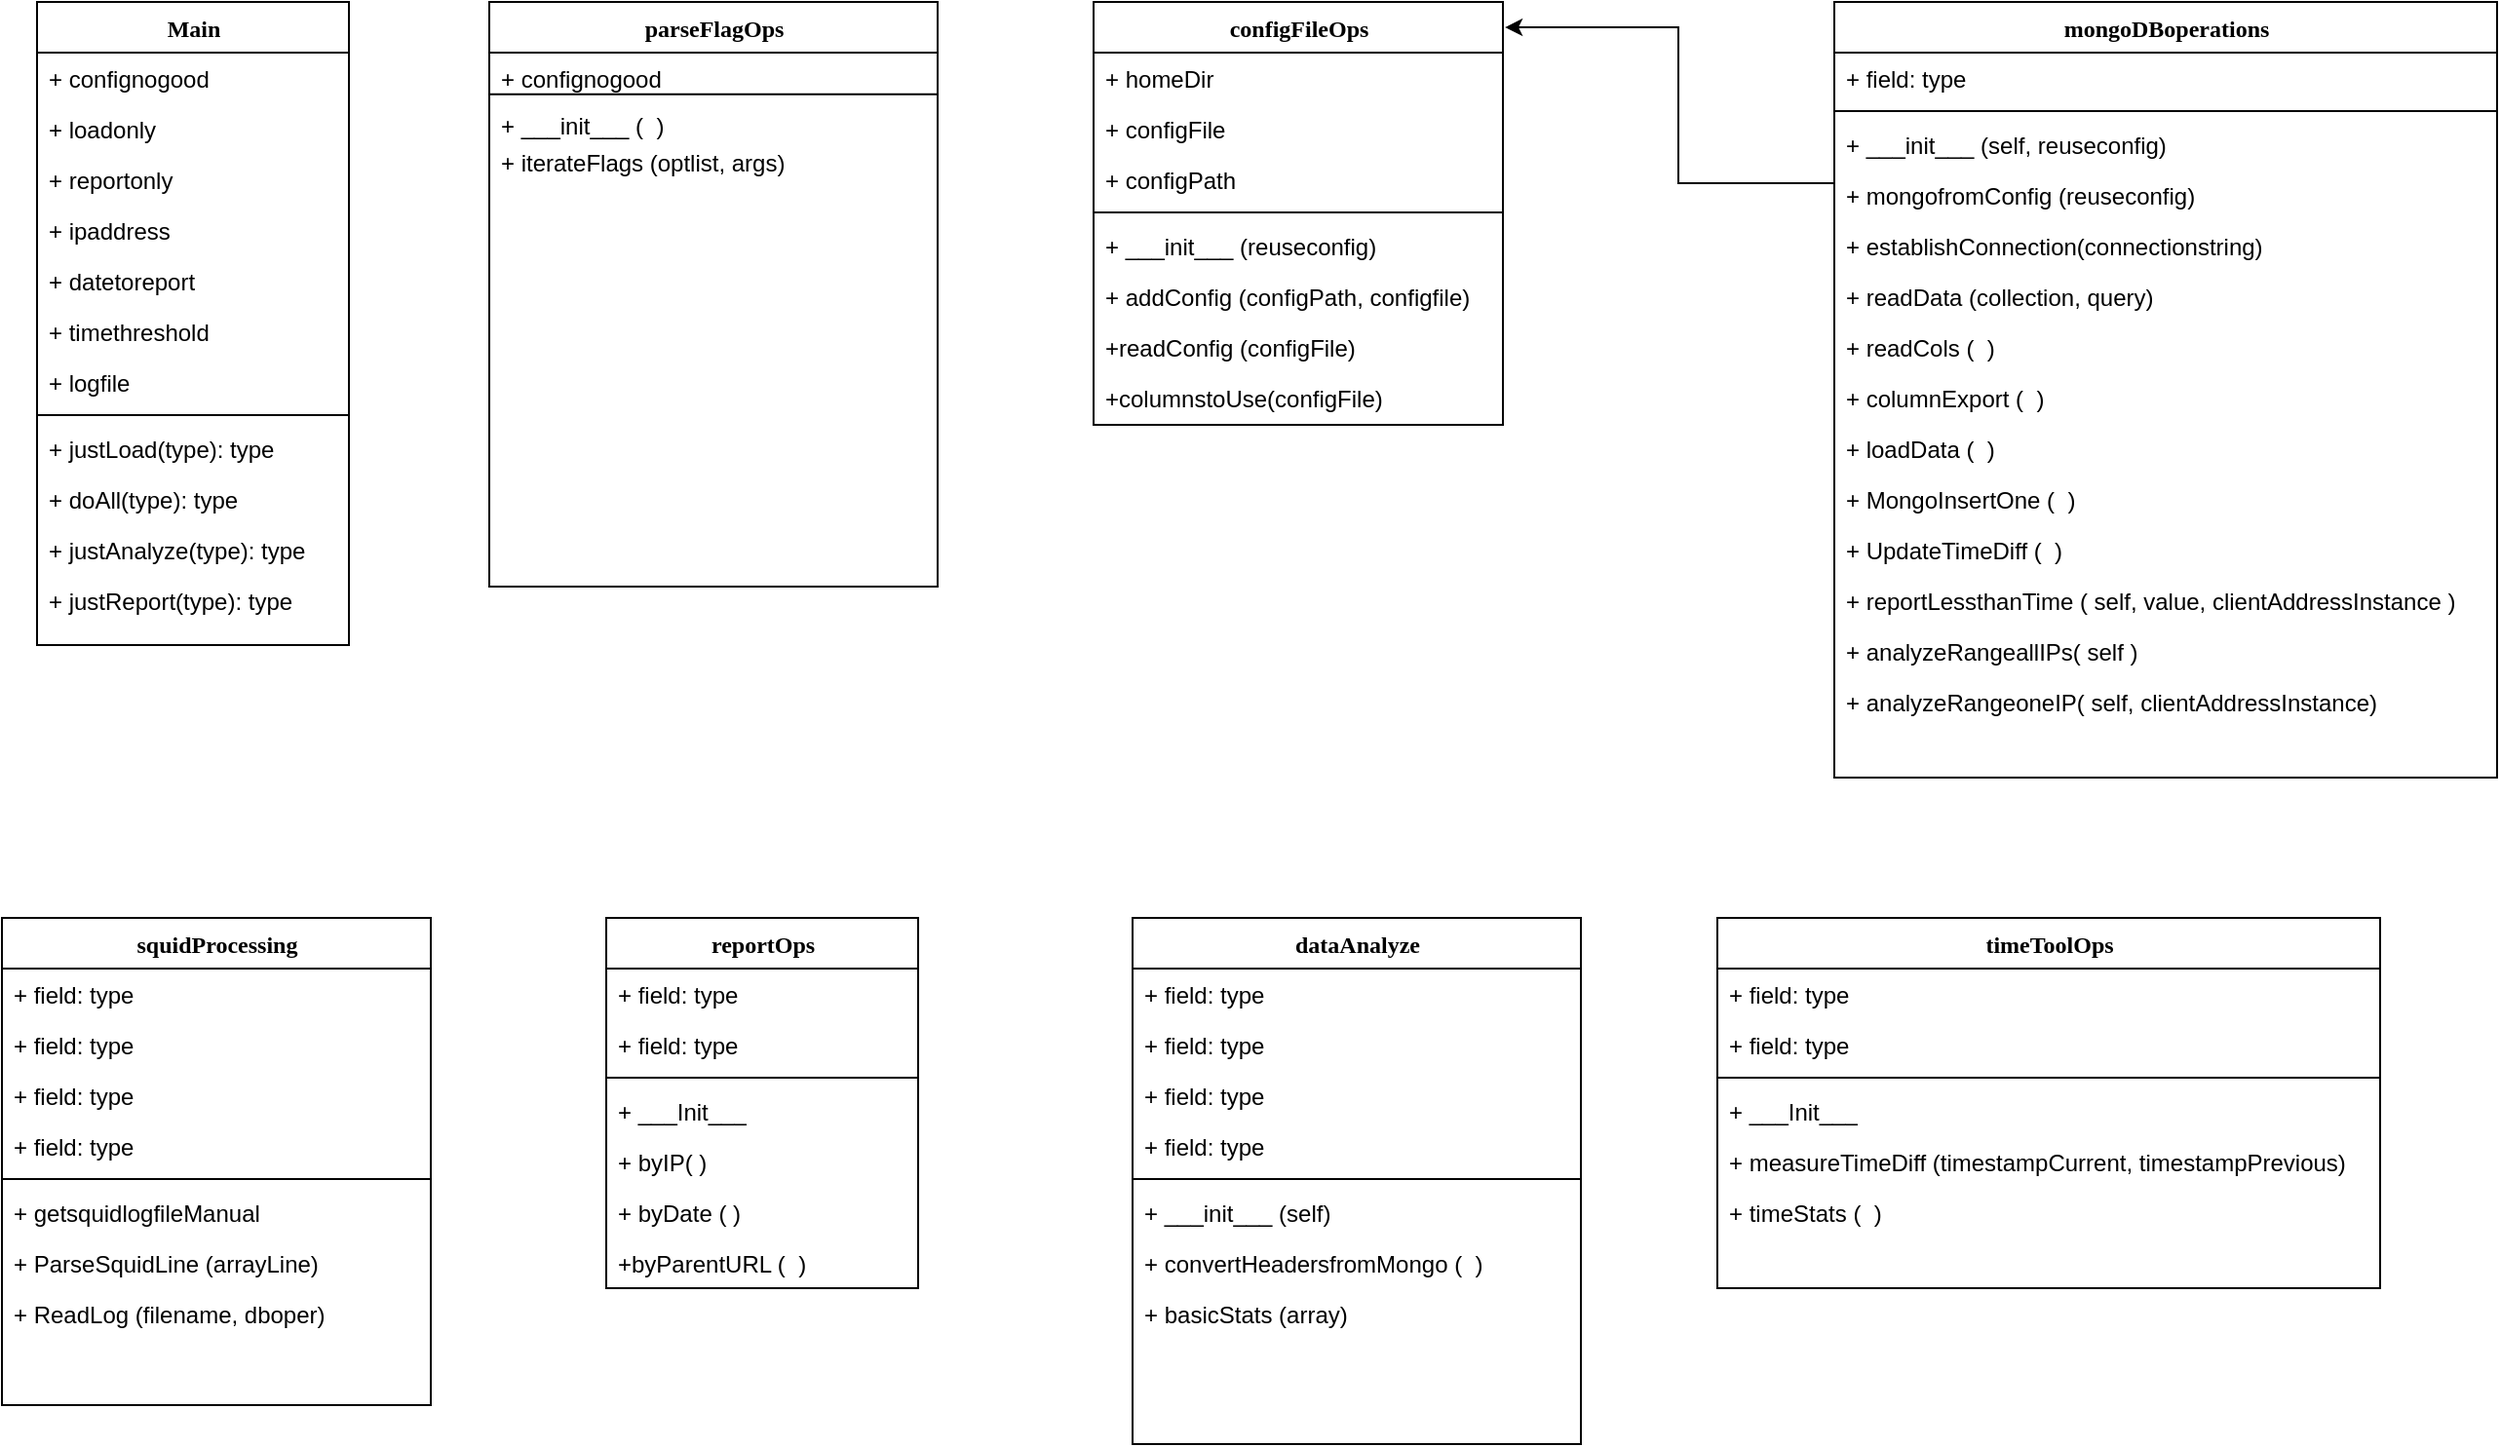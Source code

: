 <mxfile version="13.4.5" type="device" pages="2"><diagram name="Class mapping" id="9f46799a-70d6-7492-0946-bef42562c5a5"><mxGraphModel dx="1326" dy="806" grid="1" gridSize="10" guides="1" tooltips="1" connect="1" arrows="1" fold="1" page="1" pageScale="1" pageWidth="1700" pageHeight="1100" background="#ffffff" math="0" shadow="0"><root><mxCell id="0"/><mxCell id="1" parent="0"/><mxCell id="78961159f06e98e8-17" value="Main" style="swimlane;html=1;fontStyle=1;align=center;verticalAlign=top;childLayout=stackLayout;horizontal=1;startSize=26;horizontalStack=0;resizeParent=1;resizeLast=0;collapsible=1;marginBottom=0;swimlaneFillColor=#ffffff;rounded=0;shadow=0;comic=0;labelBackgroundColor=none;strokeWidth=1;fillColor=none;fontFamily=Verdana;fontSize=12" parent="1" vertex="1"><mxGeometry x="78" y="40" width="160" height="330" as="geometry"/></mxCell><mxCell id="78961159f06e98e8-21" value="+ confignogood" style="text;html=1;strokeColor=none;fillColor=none;align=left;verticalAlign=top;spacingLeft=4;spacingRight=4;whiteSpace=wrap;overflow=hidden;rotatable=0;points=[[0,0.5],[1,0.5]];portConstraint=eastwest;" parent="78961159f06e98e8-17" vertex="1"><mxGeometry y="26" width="160" height="26" as="geometry"/></mxCell><mxCell id="78961159f06e98e8-23" value="+ loadonly" style="text;html=1;strokeColor=none;fillColor=none;align=left;verticalAlign=top;spacingLeft=4;spacingRight=4;whiteSpace=wrap;overflow=hidden;rotatable=0;points=[[0,0.5],[1,0.5]];portConstraint=eastwest;" parent="78961159f06e98e8-17" vertex="1"><mxGeometry y="52" width="160" height="26" as="geometry"/></mxCell><mxCell id="78961159f06e98e8-25" value="+ reportonly" style="text;html=1;strokeColor=none;fillColor=none;align=left;verticalAlign=top;spacingLeft=4;spacingRight=4;whiteSpace=wrap;overflow=hidden;rotatable=0;points=[[0,0.5],[1,0.5]];portConstraint=eastwest;" parent="78961159f06e98e8-17" vertex="1"><mxGeometry y="78" width="160" height="26" as="geometry"/></mxCell><mxCell id="78961159f06e98e8-26" value="+ ipaddress" style="text;html=1;strokeColor=none;fillColor=none;align=left;verticalAlign=top;spacingLeft=4;spacingRight=4;whiteSpace=wrap;overflow=hidden;rotatable=0;points=[[0,0.5],[1,0.5]];portConstraint=eastwest;" parent="78961159f06e98e8-17" vertex="1"><mxGeometry y="104" width="160" height="26" as="geometry"/></mxCell><mxCell id="78961159f06e98e8-24" value="+ datetoreport" style="text;html=1;strokeColor=none;fillColor=none;align=left;verticalAlign=top;spacingLeft=4;spacingRight=4;whiteSpace=wrap;overflow=hidden;rotatable=0;points=[[0,0.5],[1,0.5]];portConstraint=eastwest;" parent="78961159f06e98e8-17" vertex="1"><mxGeometry y="130" width="160" height="26" as="geometry"/></mxCell><mxCell id="tCjV7nKGSr-H-LeH6BX0-19" value="+ timethreshold" style="text;html=1;strokeColor=none;fillColor=none;align=left;verticalAlign=top;spacingLeft=4;spacingRight=4;whiteSpace=wrap;overflow=hidden;rotatable=0;points=[[0,0.5],[1,0.5]];portConstraint=eastwest;" parent="78961159f06e98e8-17" vertex="1"><mxGeometry y="156" width="160" height="26" as="geometry"/></mxCell><mxCell id="tCjV7nKGSr-H-LeH6BX0-20" value="+ logfile" style="text;html=1;strokeColor=none;fillColor=none;align=left;verticalAlign=top;spacingLeft=4;spacingRight=4;whiteSpace=wrap;overflow=hidden;rotatable=0;points=[[0,0.5],[1,0.5]];portConstraint=eastwest;" parent="78961159f06e98e8-17" vertex="1"><mxGeometry y="182" width="160" height="26" as="geometry"/></mxCell><mxCell id="78961159f06e98e8-19" value="" style="line;html=1;strokeWidth=1;fillColor=none;align=left;verticalAlign=middle;spacingTop=-1;spacingLeft=3;spacingRight=3;rotatable=0;labelPosition=right;points=[];portConstraint=eastwest;" parent="78961159f06e98e8-17" vertex="1"><mxGeometry y="208" width="160" height="8" as="geometry"/></mxCell><mxCell id="tCjV7nKGSr-H-LeH6BX0-6" value="+ justLoad(type): type" style="text;html=1;strokeColor=none;fillColor=none;align=left;verticalAlign=top;spacingLeft=4;spacingRight=4;whiteSpace=wrap;overflow=hidden;rotatable=0;points=[[0,0.5],[1,0.5]];portConstraint=eastwest;" parent="78961159f06e98e8-17" vertex="1"><mxGeometry y="216" width="160" height="26" as="geometry"/></mxCell><mxCell id="78961159f06e98e8-27" value="+ doAll(type): type" style="text;html=1;strokeColor=none;fillColor=none;align=left;verticalAlign=top;spacingLeft=4;spacingRight=4;whiteSpace=wrap;overflow=hidden;rotatable=0;points=[[0,0.5],[1,0.5]];portConstraint=eastwest;" parent="78961159f06e98e8-17" vertex="1"><mxGeometry y="242" width="160" height="26" as="geometry"/></mxCell><mxCell id="tCjV7nKGSr-H-LeH6BX0-8" value="+ justAnalyze(type): type" style="text;html=1;strokeColor=none;fillColor=none;align=left;verticalAlign=top;spacingLeft=4;spacingRight=4;whiteSpace=wrap;overflow=hidden;rotatable=0;points=[[0,0.5],[1,0.5]];portConstraint=eastwest;" parent="78961159f06e98e8-17" vertex="1"><mxGeometry y="268" width="160" height="26" as="geometry"/></mxCell><mxCell id="tCjV7nKGSr-H-LeH6BX0-7" value="+ justReport(type): type" style="text;html=1;strokeColor=none;fillColor=none;align=left;verticalAlign=top;spacingLeft=4;spacingRight=4;whiteSpace=wrap;overflow=hidden;rotatable=0;points=[[0,0.5],[1,0.5]];portConstraint=eastwest;" parent="78961159f06e98e8-17" vertex="1"><mxGeometry y="294" width="160" height="26" as="geometry"/></mxCell><mxCell id="tCjV7nKGSr-H-LeH6BX0-53" value="" style="group" parent="1" vertex="1" connectable="0"><mxGeometry x="310" y="40" width="230" height="300" as="geometry"/></mxCell><mxCell id="tCjV7nKGSr-H-LeH6BX0-10" value="parseFlagOps" style="swimlane;html=1;fontStyle=1;align=center;verticalAlign=top;childLayout=stackLayout;horizontal=1;startSize=26;horizontalStack=0;resizeParent=1;resizeLast=0;collapsible=1;marginBottom=0;swimlaneFillColor=#ffffff;rounded=0;shadow=0;comic=0;labelBackgroundColor=none;strokeWidth=1;fillColor=none;fontFamily=Verdana;fontSize=12" parent="tCjV7nKGSr-H-LeH6BX0-53" vertex="1"><mxGeometry width="230" height="300" as="geometry"><mxRectangle width="100" height="26" as="alternateBounds"/></mxGeometry></mxCell><mxCell id="tCjV7nKGSr-H-LeH6BX0-11" value="+ confignogood" style="text;html=1;strokeColor=none;fillColor=none;align=left;verticalAlign=top;spacingLeft=4;spacingRight=4;whiteSpace=wrap;overflow=hidden;rotatable=0;points=[[0,0.5],[1,0.5]];portConstraint=eastwest;" parent="tCjV7nKGSr-H-LeH6BX0-10" vertex="1"><mxGeometry y="26" width="230" height="18.571" as="geometry"/></mxCell><mxCell id="tCjV7nKGSr-H-LeH6BX0-15" value="" style="line;html=1;strokeWidth=1;fillColor=none;align=left;verticalAlign=middle;spacingTop=-1;spacingLeft=3;spacingRight=3;rotatable=0;labelPosition=right;points=[];portConstraint=eastwest;" parent="tCjV7nKGSr-H-LeH6BX0-10" vertex="1"><mxGeometry y="44.571" width="230" height="5.714" as="geometry"/></mxCell><mxCell id="tCjV7nKGSr-H-LeH6BX0-16" value="+ ___init___ (&amp;nbsp; )" style="text;html=1;strokeColor=none;fillColor=none;align=left;verticalAlign=top;spacingLeft=4;spacingRight=4;whiteSpace=wrap;overflow=hidden;rotatable=0;points=[[0,0.5],[1,0.5]];portConstraint=eastwest;" parent="tCjV7nKGSr-H-LeH6BX0-10" vertex="1"><mxGeometry y="50.286" width="230" height="18.571" as="geometry"/></mxCell><mxCell id="tCjV7nKGSr-H-LeH6BX0-17" value="+ iterateFlags (optlist, args)" style="text;html=1;strokeColor=none;fillColor=none;align=left;verticalAlign=top;spacingLeft=4;spacingRight=4;whiteSpace=wrap;overflow=hidden;rotatable=0;points=[[0,0.5],[1,0.5]];portConstraint=eastwest;" parent="tCjV7nKGSr-H-LeH6BX0-10" vertex="1"><mxGeometry y="68.857" width="230" height="18.571" as="geometry"/></mxCell><mxCell id="29NGeqR-YFdsOASTNa8e-2" style="edgeStyle=orthogonalEdgeStyle;rounded=0;orthogonalLoop=1;jettySize=auto;html=1;entryX=1.005;entryY=0.06;entryDx=0;entryDy=0;entryPerimeter=0;exitX=0;exitY=0.5;exitDx=0;exitDy=0;" parent="1" source="78961159f06e98e8-39" target="78961159f06e98e8-56" edge="1"><mxGeometry relative="1" as="geometry"><mxPoint x="1040" y="399" as="sourcePoint"/><Array as="points"><mxPoint x="1000" y="133"/><mxPoint x="920" y="133"/><mxPoint x="920" y="53"/></Array></mxGeometry></mxCell><mxCell id="78961159f06e98e8-82" value="dataAnalyze" style="swimlane;html=1;fontStyle=1;align=center;verticalAlign=top;childLayout=stackLayout;horizontal=1;startSize=26;horizontalStack=0;resizeParent=1;resizeLast=0;collapsible=1;marginBottom=0;swimlaneFillColor=#ffffff;rounded=0;shadow=0;comic=0;labelBackgroundColor=none;strokeWidth=1;fillColor=none;fontFamily=Verdana;fontSize=12" parent="1" vertex="1"><mxGeometry x="640" y="510" width="230" height="270" as="geometry"/></mxCell><mxCell id="78961159f06e98e8-83" value="+ field: type" style="text;html=1;strokeColor=none;fillColor=none;align=left;verticalAlign=top;spacingLeft=4;spacingRight=4;whiteSpace=wrap;overflow=hidden;rotatable=0;points=[[0,0.5],[1,0.5]];portConstraint=eastwest;" parent="78961159f06e98e8-82" vertex="1"><mxGeometry y="26" width="230" height="26" as="geometry"/></mxCell><mxCell id="78961159f06e98e8-84" value="+ field: type" style="text;html=1;strokeColor=none;fillColor=none;align=left;verticalAlign=top;spacingLeft=4;spacingRight=4;whiteSpace=wrap;overflow=hidden;rotatable=0;points=[[0,0.5],[1,0.5]];portConstraint=eastwest;" parent="78961159f06e98e8-82" vertex="1"><mxGeometry y="52" width="230" height="26" as="geometry"/></mxCell><mxCell id="78961159f06e98e8-85" value="+ field: type" style="text;html=1;strokeColor=none;fillColor=none;align=left;verticalAlign=top;spacingLeft=4;spacingRight=4;whiteSpace=wrap;overflow=hidden;rotatable=0;points=[[0,0.5],[1,0.5]];portConstraint=eastwest;" parent="78961159f06e98e8-82" vertex="1"><mxGeometry y="78" width="230" height="26" as="geometry"/></mxCell><mxCell id="78961159f06e98e8-86" value="+ field: type" style="text;html=1;strokeColor=none;fillColor=none;align=left;verticalAlign=top;spacingLeft=4;spacingRight=4;whiteSpace=wrap;overflow=hidden;rotatable=0;points=[[0,0.5],[1,0.5]];portConstraint=eastwest;" parent="78961159f06e98e8-82" vertex="1"><mxGeometry y="104" width="230" height="26" as="geometry"/></mxCell><mxCell id="78961159f06e98e8-90" value="" style="line;html=1;strokeWidth=1;fillColor=none;align=left;verticalAlign=middle;spacingTop=-1;spacingLeft=3;spacingRight=3;rotatable=0;labelPosition=right;points=[];portConstraint=eastwest;" parent="78961159f06e98e8-82" vertex="1"><mxGeometry y="130" width="230" height="8" as="geometry"/></mxCell><mxCell id="78961159f06e98e8-91" value="+ ___init___ (self)" style="text;html=1;strokeColor=none;fillColor=none;align=left;verticalAlign=top;spacingLeft=4;spacingRight=4;whiteSpace=wrap;overflow=hidden;rotatable=0;points=[[0,0.5],[1,0.5]];portConstraint=eastwest;" parent="78961159f06e98e8-82" vertex="1"><mxGeometry y="138" width="230" height="26" as="geometry"/></mxCell><mxCell id="78961159f06e98e8-94" value="+ convertHeadersfromMongo (&amp;nbsp; )" style="text;html=1;strokeColor=none;fillColor=none;align=left;verticalAlign=top;spacingLeft=4;spacingRight=4;whiteSpace=wrap;overflow=hidden;rotatable=0;points=[[0,0.5],[1,0.5]];portConstraint=eastwest;" parent="78961159f06e98e8-82" vertex="1"><mxGeometry y="164" width="230" height="26" as="geometry"/></mxCell><mxCell id="F3NYrr4UiO35mqKloe6H-2" value="+ basicStats (array)" style="text;html=1;strokeColor=none;fillColor=none;align=left;verticalAlign=top;spacingLeft=4;spacingRight=4;whiteSpace=wrap;overflow=hidden;rotatable=0;points=[[0,0.5],[1,0.5]];portConstraint=eastwest;" parent="78961159f06e98e8-82" vertex="1"><mxGeometry y="190" width="230" height="26" as="geometry"/></mxCell><mxCell id="78961159f06e98e8-69" value="reportOps" style="swimlane;html=1;fontStyle=1;align=center;verticalAlign=top;childLayout=stackLayout;horizontal=1;startSize=26;horizontalStack=0;resizeParent=1;resizeLast=0;collapsible=1;marginBottom=0;swimlaneFillColor=#ffffff;rounded=0;shadow=0;comic=0;labelBackgroundColor=none;strokeWidth=1;fillColor=none;fontFamily=Verdana;fontSize=12" parent="1" vertex="1"><mxGeometry x="370" y="510" width="160" height="190" as="geometry"/></mxCell><mxCell id="78961159f06e98e8-70" value="+ field: type" style="text;html=1;strokeColor=none;fillColor=none;align=left;verticalAlign=top;spacingLeft=4;spacingRight=4;whiteSpace=wrap;overflow=hidden;rotatable=0;points=[[0,0.5],[1,0.5]];portConstraint=eastwest;" parent="78961159f06e98e8-69" vertex="1"><mxGeometry y="26" width="160" height="26" as="geometry"/></mxCell><mxCell id="78961159f06e98e8-71" value="+ field: type" style="text;html=1;strokeColor=none;fillColor=none;align=left;verticalAlign=top;spacingLeft=4;spacingRight=4;whiteSpace=wrap;overflow=hidden;rotatable=0;points=[[0,0.5],[1,0.5]];portConstraint=eastwest;" parent="78961159f06e98e8-69" vertex="1"><mxGeometry y="52" width="160" height="26" as="geometry"/></mxCell><mxCell id="78961159f06e98e8-77" value="" style="line;html=1;strokeWidth=1;fillColor=none;align=left;verticalAlign=middle;spacingTop=-1;spacingLeft=3;spacingRight=3;rotatable=0;labelPosition=right;points=[];portConstraint=eastwest;" parent="78961159f06e98e8-69" vertex="1"><mxGeometry y="78" width="160" height="8" as="geometry"/></mxCell><mxCell id="78961159f06e98e8-78" value="+ ___Init___" style="text;html=1;strokeColor=none;fillColor=none;align=left;verticalAlign=top;spacingLeft=4;spacingRight=4;whiteSpace=wrap;overflow=hidden;rotatable=0;points=[[0,0.5],[1,0.5]];portConstraint=eastwest;" parent="78961159f06e98e8-69" vertex="1"><mxGeometry y="86" width="160" height="26" as="geometry"/></mxCell><mxCell id="78961159f06e98e8-79" value="+ byIP( )" style="text;html=1;strokeColor=none;fillColor=none;align=left;verticalAlign=top;spacingLeft=4;spacingRight=4;whiteSpace=wrap;overflow=hidden;rotatable=0;points=[[0,0.5],[1,0.5]];portConstraint=eastwest;" parent="78961159f06e98e8-69" vertex="1"><mxGeometry y="112" width="160" height="26" as="geometry"/></mxCell><mxCell id="78961159f06e98e8-80" value="+ byDate ( )" style="text;html=1;strokeColor=none;fillColor=none;align=left;verticalAlign=top;spacingLeft=4;spacingRight=4;whiteSpace=wrap;overflow=hidden;rotatable=0;points=[[0,0.5],[1,0.5]];portConstraint=eastwest;" parent="78961159f06e98e8-69" vertex="1"><mxGeometry y="138" width="160" height="26" as="geometry"/></mxCell><mxCell id="78961159f06e98e8-81" value="+byParentURL (&amp;nbsp; )" style="text;html=1;strokeColor=none;fillColor=none;align=left;verticalAlign=top;spacingLeft=4;spacingRight=4;whiteSpace=wrap;overflow=hidden;rotatable=0;points=[[0,0.5],[1,0.5]];portConstraint=eastwest;" parent="78961159f06e98e8-69" vertex="1"><mxGeometry y="164" width="160" height="26" as="geometry"/></mxCell><mxCell id="78961159f06e98e8-43" value="squidProcessing" style="swimlane;html=1;fontStyle=1;align=center;verticalAlign=top;childLayout=stackLayout;horizontal=1;startSize=26;horizontalStack=0;resizeParent=1;resizeLast=0;collapsible=1;marginBottom=0;swimlaneFillColor=#ffffff;rounded=0;shadow=0;comic=0;labelBackgroundColor=none;strokeWidth=1;fillColor=none;fontFamily=Verdana;fontSize=12" parent="1" vertex="1"><mxGeometry x="60" y="510" width="220" height="250" as="geometry"/></mxCell><mxCell id="78961159f06e98e8-44" value="+ field: type" style="text;html=1;strokeColor=none;fillColor=none;align=left;verticalAlign=top;spacingLeft=4;spacingRight=4;whiteSpace=wrap;overflow=hidden;rotatable=0;points=[[0,0.5],[1,0.5]];portConstraint=eastwest;" parent="78961159f06e98e8-43" vertex="1"><mxGeometry y="26" width="220" height="26" as="geometry"/></mxCell><mxCell id="78961159f06e98e8-45" value="+ field: type" style="text;html=1;strokeColor=none;fillColor=none;align=left;verticalAlign=top;spacingLeft=4;spacingRight=4;whiteSpace=wrap;overflow=hidden;rotatable=0;points=[[0,0.5],[1,0.5]];portConstraint=eastwest;" parent="78961159f06e98e8-43" vertex="1"><mxGeometry y="52" width="220" height="26" as="geometry"/></mxCell><mxCell id="78961159f06e98e8-49" value="+ field: type" style="text;html=1;strokeColor=none;fillColor=none;align=left;verticalAlign=top;spacingLeft=4;spacingRight=4;whiteSpace=wrap;overflow=hidden;rotatable=0;points=[[0,0.5],[1,0.5]];portConstraint=eastwest;" parent="78961159f06e98e8-43" vertex="1"><mxGeometry y="78" width="220" height="26" as="geometry"/></mxCell><mxCell id="78961159f06e98e8-50" value="+ field: type" style="text;html=1;strokeColor=none;fillColor=none;align=left;verticalAlign=top;spacingLeft=4;spacingRight=4;whiteSpace=wrap;overflow=hidden;rotatable=0;points=[[0,0.5],[1,0.5]];portConstraint=eastwest;" parent="78961159f06e98e8-43" vertex="1"><mxGeometry y="104" width="220" height="26" as="geometry"/></mxCell><mxCell id="78961159f06e98e8-51" value="" style="line;html=1;strokeWidth=1;fillColor=none;align=left;verticalAlign=middle;spacingTop=-1;spacingLeft=3;spacingRight=3;rotatable=0;labelPosition=right;points=[];portConstraint=eastwest;" parent="78961159f06e98e8-43" vertex="1"><mxGeometry y="130" width="220" height="8" as="geometry"/></mxCell><mxCell id="78961159f06e98e8-52" value="+ getsquidlogfileManual" style="text;html=1;strokeColor=none;fillColor=none;align=left;verticalAlign=top;spacingLeft=4;spacingRight=4;whiteSpace=wrap;overflow=hidden;rotatable=0;points=[[0,0.5],[1,0.5]];portConstraint=eastwest;" parent="78961159f06e98e8-43" vertex="1"><mxGeometry y="138" width="220" height="26" as="geometry"/></mxCell><mxCell id="78961159f06e98e8-53" value="+ ParseSquidLine (arrayLine)" style="text;html=1;strokeColor=none;fillColor=none;align=left;verticalAlign=top;spacingLeft=4;spacingRight=4;whiteSpace=wrap;overflow=hidden;rotatable=0;points=[[0,0.5],[1,0.5]];portConstraint=eastwest;" parent="78961159f06e98e8-43" vertex="1"><mxGeometry y="164" width="220" height="26" as="geometry"/></mxCell><mxCell id="29NGeqR-YFdsOASTNa8e-12" value="+ ReadLog (filename, dboper)" style="text;html=1;strokeColor=none;fillColor=none;align=left;verticalAlign=top;spacingLeft=4;spacingRight=4;whiteSpace=wrap;overflow=hidden;rotatable=0;points=[[0,0.5],[1,0.5]];portConstraint=eastwest;" parent="78961159f06e98e8-43" vertex="1"><mxGeometry y="190" width="220" height="26" as="geometry"/></mxCell><mxCell id="29NGeqR-YFdsOASTNa8e-13" value="timeToolOps" style="swimlane;html=1;fontStyle=1;align=center;verticalAlign=top;childLayout=stackLayout;horizontal=1;startSize=26;horizontalStack=0;resizeParent=1;resizeLast=0;collapsible=1;marginBottom=0;swimlaneFillColor=#ffffff;rounded=0;shadow=0;comic=0;labelBackgroundColor=none;strokeWidth=1;fillColor=none;fontFamily=Verdana;fontSize=12" parent="1" vertex="1"><mxGeometry x="940" y="510" width="340" height="190" as="geometry"/></mxCell><mxCell id="29NGeqR-YFdsOASTNa8e-14" value="+ field: type" style="text;html=1;strokeColor=none;fillColor=none;align=left;verticalAlign=top;spacingLeft=4;spacingRight=4;whiteSpace=wrap;overflow=hidden;rotatable=0;points=[[0,0.5],[1,0.5]];portConstraint=eastwest;" parent="29NGeqR-YFdsOASTNa8e-13" vertex="1"><mxGeometry y="26" width="340" height="26" as="geometry"/></mxCell><mxCell id="29NGeqR-YFdsOASTNa8e-15" value="+ field: type" style="text;html=1;strokeColor=none;fillColor=none;align=left;verticalAlign=top;spacingLeft=4;spacingRight=4;whiteSpace=wrap;overflow=hidden;rotatable=0;points=[[0,0.5],[1,0.5]];portConstraint=eastwest;" parent="29NGeqR-YFdsOASTNa8e-13" vertex="1"><mxGeometry y="52" width="340" height="26" as="geometry"/></mxCell><mxCell id="29NGeqR-YFdsOASTNa8e-16" value="" style="line;html=1;strokeWidth=1;fillColor=none;align=left;verticalAlign=middle;spacingTop=-1;spacingLeft=3;spacingRight=3;rotatable=0;labelPosition=right;points=[];portConstraint=eastwest;" parent="29NGeqR-YFdsOASTNa8e-13" vertex="1"><mxGeometry y="78" width="340" height="8" as="geometry"/></mxCell><mxCell id="29NGeqR-YFdsOASTNa8e-17" value="+ ___Init___" style="text;html=1;strokeColor=none;fillColor=none;align=left;verticalAlign=top;spacingLeft=4;spacingRight=4;whiteSpace=wrap;overflow=hidden;rotatable=0;points=[[0,0.5],[1,0.5]];portConstraint=eastwest;" parent="29NGeqR-YFdsOASTNa8e-13" vertex="1"><mxGeometry y="86" width="340" height="26" as="geometry"/></mxCell><mxCell id="29NGeqR-YFdsOASTNa8e-18" value="+ measureTimeDiff (timestampCurrent, timestampPrevious)" style="text;html=1;strokeColor=none;fillColor=none;align=left;verticalAlign=top;spacingLeft=4;spacingRight=4;whiteSpace=wrap;overflow=hidden;rotatable=0;points=[[0,0.5],[1,0.5]];portConstraint=eastwest;" parent="29NGeqR-YFdsOASTNa8e-13" vertex="1"><mxGeometry y="112" width="340" height="26" as="geometry"/></mxCell><mxCell id="29NGeqR-YFdsOASTNa8e-19" value="+ timeStats (&amp;nbsp; )" style="text;html=1;strokeColor=none;fillColor=none;align=left;verticalAlign=top;spacingLeft=4;spacingRight=4;whiteSpace=wrap;overflow=hidden;rotatable=0;points=[[0,0.5],[1,0.5]];portConstraint=eastwest;" parent="29NGeqR-YFdsOASTNa8e-13" vertex="1"><mxGeometry y="138" width="340" height="26" as="geometry"/></mxCell><mxCell id="78961159f06e98e8-56" value="configFileOps" style="swimlane;html=1;fontStyle=1;align=center;verticalAlign=top;childLayout=stackLayout;horizontal=1;startSize=26;horizontalStack=0;resizeParent=1;resizeLast=0;collapsible=1;marginBottom=0;swimlaneFillColor=#ffffff;rounded=0;shadow=0;comic=0;labelBackgroundColor=none;strokeWidth=1;fillColor=none;fontFamily=Verdana;fontSize=12" parent="1" vertex="1"><mxGeometry x="620" y="40" width="210" height="217" as="geometry"/></mxCell><mxCell id="78961159f06e98e8-57" value="+ homeDir" style="text;html=1;strokeColor=none;fillColor=none;align=left;verticalAlign=top;spacingLeft=4;spacingRight=4;whiteSpace=wrap;overflow=hidden;rotatable=0;points=[[0,0.5],[1,0.5]];portConstraint=eastwest;" parent="78961159f06e98e8-56" vertex="1"><mxGeometry y="26" width="210" height="26" as="geometry"/></mxCell><mxCell id="78961159f06e98e8-58" value="+ configFile" style="text;html=1;strokeColor=none;fillColor=none;align=left;verticalAlign=top;spacingLeft=4;spacingRight=4;whiteSpace=wrap;overflow=hidden;rotatable=0;points=[[0,0.5],[1,0.5]];portConstraint=eastwest;" parent="78961159f06e98e8-56" vertex="1"><mxGeometry y="52" width="210" height="26" as="geometry"/></mxCell><mxCell id="78961159f06e98e8-59" value="+ configPath" style="text;html=1;strokeColor=none;fillColor=none;align=left;verticalAlign=top;spacingLeft=4;spacingRight=4;whiteSpace=wrap;overflow=hidden;rotatable=0;points=[[0,0.5],[1,0.5]];portConstraint=eastwest;" parent="78961159f06e98e8-56" vertex="1"><mxGeometry y="78" width="210" height="26" as="geometry"/></mxCell><mxCell id="78961159f06e98e8-64" value="" style="line;html=1;strokeWidth=1;fillColor=none;align=left;verticalAlign=middle;spacingTop=-1;spacingLeft=3;spacingRight=3;rotatable=0;labelPosition=right;points=[];portConstraint=eastwest;" parent="78961159f06e98e8-56" vertex="1"><mxGeometry y="104" width="210" height="8" as="geometry"/></mxCell><mxCell id="78961159f06e98e8-65" value="+ ___init___ (reuseconfig)" style="text;html=1;strokeColor=none;fillColor=none;align=left;verticalAlign=top;spacingLeft=4;spacingRight=4;whiteSpace=wrap;overflow=hidden;rotatable=0;points=[[0,0.5],[1,0.5]];portConstraint=eastwest;" parent="78961159f06e98e8-56" vertex="1"><mxGeometry y="112" width="210" height="26" as="geometry"/></mxCell><mxCell id="78961159f06e98e8-66" value="+ addConfig (configPath, configfile)" style="text;html=1;strokeColor=none;fillColor=none;align=left;verticalAlign=top;spacingLeft=4;spacingRight=4;whiteSpace=wrap;overflow=hidden;rotatable=0;points=[[0,0.5],[1,0.5]];portConstraint=eastwest;" parent="78961159f06e98e8-56" vertex="1"><mxGeometry y="138" width="210" height="26" as="geometry"/></mxCell><mxCell id="78961159f06e98e8-68" value="+readConfig (configFile)" style="text;html=1;strokeColor=none;fillColor=none;align=left;verticalAlign=top;spacingLeft=4;spacingRight=4;whiteSpace=wrap;overflow=hidden;rotatable=0;points=[[0,0.5],[1,0.5]];portConstraint=eastwest;" parent="78961159f06e98e8-56" vertex="1"><mxGeometry y="164" width="210" height="26" as="geometry"/></mxCell><mxCell id="29NGeqR-YFdsOASTNa8e-1" value="+columnstoUse(configFile)" style="text;html=1;strokeColor=none;fillColor=none;align=left;verticalAlign=top;spacingLeft=4;spacingRight=4;whiteSpace=wrap;overflow=hidden;rotatable=0;points=[[0,0.5],[1,0.5]];portConstraint=eastwest;" parent="78961159f06e98e8-56" vertex="1"><mxGeometry y="190" width="210" height="26" as="geometry"/></mxCell><mxCell id="78961159f06e98e8-30" value="mongoDBoperations" style="swimlane;html=1;fontStyle=1;align=center;verticalAlign=top;childLayout=stackLayout;horizontal=1;startSize=26;horizontalStack=0;resizeParent=1;resizeLast=0;collapsible=1;marginBottom=0;swimlaneFillColor=#ffffff;rounded=0;shadow=0;comic=0;labelBackgroundColor=none;strokeWidth=1;fillColor=none;fontFamily=Verdana;fontSize=12" parent="1" vertex="1"><mxGeometry x="1000" y="40" width="340" height="398" as="geometry"/></mxCell><mxCell id="78961159f06e98e8-37" value="+ field: type" style="text;html=1;strokeColor=none;fillColor=none;align=left;verticalAlign=top;spacingLeft=4;spacingRight=4;whiteSpace=wrap;overflow=hidden;rotatable=0;points=[[0,0.5],[1,0.5]];portConstraint=eastwest;" parent="78961159f06e98e8-30" vertex="1"><mxGeometry y="26" width="340" height="26" as="geometry"/></mxCell><mxCell id="78961159f06e98e8-38" value="" style="line;html=1;strokeWidth=1;fillColor=none;align=left;verticalAlign=middle;spacingTop=-1;spacingLeft=3;spacingRight=3;rotatable=0;labelPosition=right;points=[];portConstraint=eastwest;" parent="78961159f06e98e8-30" vertex="1"><mxGeometry y="52" width="340" height="8" as="geometry"/></mxCell><mxCell id="78961159f06e98e8-39" value="+ ___init___ (self, reuseconfig)" style="text;html=1;strokeColor=none;fillColor=none;align=left;verticalAlign=top;spacingLeft=4;spacingRight=4;whiteSpace=wrap;overflow=hidden;rotatable=0;points=[[0,0.5],[1,0.5]];portConstraint=eastwest;" parent="78961159f06e98e8-30" vertex="1"><mxGeometry y="60" width="340" height="26" as="geometry"/></mxCell><mxCell id="78961159f06e98e8-40" value="+ mongofromConfig (reuseconfig)" style="text;html=1;strokeColor=none;fillColor=none;align=left;verticalAlign=top;spacingLeft=4;spacingRight=4;whiteSpace=wrap;overflow=hidden;rotatable=0;points=[[0,0.5],[1,0.5]];portConstraint=eastwest;" parent="78961159f06e98e8-30" vertex="1"><mxGeometry y="86" width="340" height="26" as="geometry"/></mxCell><mxCell id="78961159f06e98e8-42" value="+ establishConnection(connectionstring)" style="text;html=1;strokeColor=none;fillColor=none;align=left;verticalAlign=top;spacingLeft=4;spacingRight=4;whiteSpace=wrap;overflow=hidden;rotatable=0;points=[[0,0.5],[1,0.5]];portConstraint=eastwest;" parent="78961159f06e98e8-30" vertex="1"><mxGeometry y="112" width="340" height="26" as="geometry"/></mxCell><mxCell id="29NGeqR-YFdsOASTNa8e-3" value="+ readData (collection, query)" style="text;html=1;strokeColor=none;fillColor=none;align=left;verticalAlign=top;spacingLeft=4;spacingRight=4;whiteSpace=wrap;overflow=hidden;rotatable=0;points=[[0,0.5],[1,0.5]];portConstraint=eastwest;" parent="78961159f06e98e8-30" vertex="1"><mxGeometry y="138" width="340" height="26" as="geometry"/></mxCell><mxCell id="29NGeqR-YFdsOASTNa8e-4" value="+ readCols (&amp;nbsp; )" style="text;html=1;strokeColor=none;fillColor=none;align=left;verticalAlign=top;spacingLeft=4;spacingRight=4;whiteSpace=wrap;overflow=hidden;rotatable=0;points=[[0,0.5],[1,0.5]];portConstraint=eastwest;" parent="78961159f06e98e8-30" vertex="1"><mxGeometry y="164" width="340" height="26" as="geometry"/></mxCell><mxCell id="29NGeqR-YFdsOASTNa8e-5" value="+ columnExport (&amp;nbsp; )" style="text;html=1;strokeColor=none;fillColor=none;align=left;verticalAlign=top;spacingLeft=4;spacingRight=4;whiteSpace=wrap;overflow=hidden;rotatable=0;points=[[0,0.5],[1,0.5]];portConstraint=eastwest;" parent="78961159f06e98e8-30" vertex="1"><mxGeometry y="190" width="340" height="26" as="geometry"/></mxCell><mxCell id="29NGeqR-YFdsOASTNa8e-6" value="+ loadData (&amp;nbsp; )" style="text;html=1;strokeColor=none;fillColor=none;align=left;verticalAlign=top;spacingLeft=4;spacingRight=4;whiteSpace=wrap;overflow=hidden;rotatable=0;points=[[0,0.5],[1,0.5]];portConstraint=eastwest;" parent="78961159f06e98e8-30" vertex="1"><mxGeometry y="216" width="340" height="26" as="geometry"/></mxCell><mxCell id="29NGeqR-YFdsOASTNa8e-7" value="+ MongoInsertOne (&amp;nbsp; )" style="text;html=1;strokeColor=none;fillColor=none;align=left;verticalAlign=top;spacingLeft=4;spacingRight=4;whiteSpace=wrap;overflow=hidden;rotatable=0;points=[[0,0.5],[1,0.5]];portConstraint=eastwest;" parent="78961159f06e98e8-30" vertex="1"><mxGeometry y="242" width="340" height="26" as="geometry"/></mxCell><mxCell id="29NGeqR-YFdsOASTNa8e-8" value="+ UpdateTimeDiff (&amp;nbsp; )" style="text;html=1;strokeColor=none;fillColor=none;align=left;verticalAlign=top;spacingLeft=4;spacingRight=4;whiteSpace=wrap;overflow=hidden;rotatable=0;points=[[0,0.5],[1,0.5]];portConstraint=eastwest;" parent="78961159f06e98e8-30" vertex="1"><mxGeometry y="268" width="340" height="26" as="geometry"/></mxCell><mxCell id="29NGeqR-YFdsOASTNa8e-9" value="+ reportLessthanTime ( self, value, clientAddressInstance )" style="text;html=1;strokeColor=none;fillColor=none;align=left;verticalAlign=top;spacingLeft=4;spacingRight=4;whiteSpace=wrap;overflow=hidden;rotatable=0;points=[[0,0.5],[1,0.5]];portConstraint=eastwest;" parent="78961159f06e98e8-30" vertex="1"><mxGeometry y="294" width="340" height="26" as="geometry"/></mxCell><mxCell id="2" value="+ analyzeRangeallIPs( self )" style="text;html=1;strokeColor=none;fillColor=none;align=left;verticalAlign=top;spacingLeft=4;spacingRight=4;whiteSpace=wrap;overflow=hidden;rotatable=0;points=[[0,0.5],[1,0.5]];portConstraint=eastwest;" parent="78961159f06e98e8-30" vertex="1"><mxGeometry y="320" width="340" height="26" as="geometry"/></mxCell><mxCell id="F3NYrr4UiO35mqKloe6H-3" value="+ analyzeRangeoneIP( self, clientAddressInstance)" style="text;html=1;strokeColor=none;fillColor=none;align=left;verticalAlign=top;spacingLeft=4;spacingRight=4;whiteSpace=wrap;overflow=hidden;rotatable=0;points=[[0,0.5],[1,0.5]];portConstraint=eastwest;" parent="78961159f06e98e8-30" vertex="1"><mxGeometry y="346" width="340" height="26" as="geometry"/></mxCell></root></mxGraphModel></diagram><diagram id="aEsGdT0WptmVDkdbv1lC" name="Flow of decisions in Main"><mxGraphModel dx="1326" dy="806" grid="1" gridSize="10" guides="1" tooltips="1" connect="1" arrows="1" fold="1" page="1" pageScale="1" pageWidth="1700" pageHeight="1100" math="0" shadow="0"><root><mxCell id="CJIFUdrd-YTeSohsczZl-0"/><mxCell id="CJIFUdrd-YTeSohsczZl-1" parent="CJIFUdrd-YTeSohsczZl-0"/><mxCell id="CJIFUdrd-YTeSohsczZl-2" value="Start" style="ellipse;whiteSpace=wrap;html=1;" parent="CJIFUdrd-YTeSohsczZl-1" vertex="1"><mxGeometry x="130" y="170" width="120" height="80" as="geometry"/></mxCell><mxCell id="CJIFUdrd-YTeSohsczZl-8" style="edgeStyle=orthogonalEdgeStyle;rounded=0;orthogonalLoop=1;jettySize=auto;html=1;entryX=0;entryY=0.5;entryDx=0;entryDy=0;" parent="CJIFUdrd-YTeSohsczZl-1" target="CJIFUdrd-YTeSohsczZl-12" edge="1"><mxGeometry relative="1" as="geometry"><mxPoint x="710" y="210" as="targetPoint"/><mxPoint x="390" y="210" as="sourcePoint"/></mxGeometry></mxCell><mxCell id="CJIFUdrd-YTeSohsczZl-11" value="No" style="edgeLabel;html=1;align=center;verticalAlign=middle;resizable=0;points=[];" parent="CJIFUdrd-YTeSohsczZl-8" vertex="1" connectable="0"><mxGeometry x="-0.2" y="-1" relative="1" as="geometry"><mxPoint as="offset"/></mxGeometry></mxCell><mxCell id="CJIFUdrd-YTeSohsczZl-9" value="No" style="edgeStyle=orthogonalEdgeStyle;rounded=0;orthogonalLoop=1;jettySize=auto;html=1;entryX=0.5;entryY=0;entryDx=0;entryDy=0;" parent="CJIFUdrd-YTeSohsczZl-1" target="CJIFUdrd-YTeSohsczZl-5" edge="1"><mxGeometry relative="1" as="geometry"><mxPoint x="770" y="240" as="sourcePoint"/></mxGeometry></mxCell><mxCell id="CJIFUdrd-YTeSohsczZl-10" style="edgeStyle=orthogonalEdgeStyle;rounded=0;orthogonalLoop=1;jettySize=auto;html=1;entryX=0.5;entryY=0;entryDx=0;entryDy=0;" parent="CJIFUdrd-YTeSohsczZl-1" source="CJIFUdrd-YTeSohsczZl-5" target="CJIFUdrd-YTeSohsczZl-6" edge="1"><mxGeometry relative="1" as="geometry"/></mxCell><mxCell id="CJIFUdrd-YTeSohsczZl-5" value="Config file build" style="rounded=0;whiteSpace=wrap;html=1;" parent="CJIFUdrd-YTeSohsczZl-1" vertex="1"><mxGeometry x="710" y="280" width="120" height="60" as="geometry"/></mxCell><mxCell id="CJIFUdrd-YTeSohsczZl-24" style="edgeStyle=orthogonalEdgeStyle;rounded=0;orthogonalLoop=1;jettySize=auto;html=1;entryX=0.5;entryY=0;entryDx=0;entryDy=0;" parent="CJIFUdrd-YTeSohsczZl-1" source="CJIFUdrd-YTeSohsczZl-6" target="CJIFUdrd-YTeSohsczZl-23" edge="1"><mxGeometry relative="1" as="geometry"><Array as="points"><mxPoint x="770" y="460"/><mxPoint x="770" y="460"/></Array></mxGeometry></mxCell><mxCell id="CJIFUdrd-YTeSohsczZl-6" value="Config file read" style="rounded=0;whiteSpace=wrap;html=1;" parent="CJIFUdrd-YTeSohsczZl-1" vertex="1"><mxGeometry x="710" y="380" width="120" height="60" as="geometry"/></mxCell><mxCell id="CJIFUdrd-YTeSohsczZl-18" style="edgeStyle=orthogonalEdgeStyle;rounded=0;orthogonalLoop=1;jettySize=auto;html=1;exitX=0.5;exitY=1;exitDx=0;exitDy=0;entryX=0;entryY=0.5;entryDx=0;entryDy=0;" parent="CJIFUdrd-YTeSohsczZl-1" source="CJIFUdrd-YTeSohsczZl-7" target="CJIFUdrd-YTeSohsczZl-6" edge="1"><mxGeometry relative="1" as="geometry"/></mxCell><mxCell id="CJIFUdrd-YTeSohsczZl-19" value="Yes" style="edgeLabel;html=1;align=center;verticalAlign=middle;resizable=0;points=[];" parent="CJIFUdrd-YTeSohsczZl-18" vertex="1" connectable="0"><mxGeometry x="-0.093" y="1" relative="1" as="geometry"><mxPoint as="offset"/></mxGeometry></mxCell><mxCell id="CJIFUdrd-YTeSohsczZl-7" value="Config Good" style="rhombus;whiteSpace=wrap;html=1;" parent="CJIFUdrd-YTeSohsczZl-1" vertex="1"><mxGeometry x="310" y="170" width="80" height="80" as="geometry"/></mxCell><mxCell id="CJIFUdrd-YTeSohsczZl-13" style="edgeStyle=orthogonalEdgeStyle;rounded=0;orthogonalLoop=1;jettySize=auto;html=1;entryX=1;entryY=0.4;entryDx=0;entryDy=0;entryPerimeter=0;" parent="CJIFUdrd-YTeSohsczZl-1" source="CJIFUdrd-YTeSohsczZl-12" target="CJIFUdrd-YTeSohsczZl-6" edge="1"><mxGeometry relative="1" as="geometry"><Array as="points"><mxPoint x="860" y="210"/><mxPoint x="860" y="404"/></Array></mxGeometry></mxCell><mxCell id="CJIFUdrd-YTeSohsczZl-14" value="Yes" style="edgeLabel;html=1;align=center;verticalAlign=middle;resizable=0;points=[];" parent="CJIFUdrd-YTeSohsczZl-13" vertex="1" connectable="0"><mxGeometry x="-0.08" y="-2" relative="1" as="geometry"><mxPoint as="offset"/></mxGeometry></mxCell><mxCell id="CJIFUdrd-YTeSohsczZl-12" value="Config Exists?" style="rhombus;whiteSpace=wrap;html=1;" parent="CJIFUdrd-YTeSohsczZl-1" vertex="1"><mxGeometry x="730" y="170" width="80" height="80" as="geometry"/></mxCell><mxCell id="PnQ-cfGZsL3z1q4S9cWS-4" value="Yes" style="edgeStyle=orthogonalEdgeStyle;rounded=0;orthogonalLoop=1;jettySize=auto;html=1;entryX=0;entryY=0.5;entryDx=0;entryDy=0;" parent="CJIFUdrd-YTeSohsczZl-1" source="CJIFUdrd-YTeSohsczZl-20" target="PnQ-cfGZsL3z1q4S9cWS-3" edge="1"><mxGeometry relative="1" as="geometry"><Array as="points"><mxPoint x="440" y="600"/><mxPoint x="440" y="600"/></Array></mxGeometry></mxCell><mxCell id="PnQ-cfGZsL3z1q4S9cWS-15" style="edgeStyle=orthogonalEdgeStyle;rounded=0;orthogonalLoop=1;jettySize=auto;html=1;entryX=0.5;entryY=0;entryDx=0;entryDy=0;" parent="CJIFUdrd-YTeSohsczZl-1" source="CJIFUdrd-YTeSohsczZl-20" target="PnQ-cfGZsL3z1q4S9cWS-14" edge="1"><mxGeometry relative="1" as="geometry"/></mxCell><mxCell id="PnQ-cfGZsL3z1q4S9cWS-16" value="No" style="edgeLabel;html=1;align=center;verticalAlign=middle;resizable=0;points=[];" parent="PnQ-cfGZsL3z1q4S9cWS-15" vertex="1" connectable="0"><mxGeometry x="-0.127" y="-4" relative="1" as="geometry"><mxPoint as="offset"/></mxGeometry></mxCell><mxCell id="CJIFUdrd-YTeSohsczZl-20" value="Load?" style="rhombus;whiteSpace=wrap;html=1;" parent="CJIFUdrd-YTeSohsczZl-1" vertex="1"><mxGeometry x="310" y="560" width="80" height="80" as="geometry"/></mxCell><mxCell id="PnQ-cfGZsL3z1q4S9cWS-1" style="edgeStyle=orthogonalEdgeStyle;rounded=0;orthogonalLoop=1;jettySize=auto;html=1;entryX=0.5;entryY=0;entryDx=0;entryDy=0;" parent="CJIFUdrd-YTeSohsczZl-1" source="CJIFUdrd-YTeSohsczZl-23" target="CJIFUdrd-YTeSohsczZl-20" edge="1"><mxGeometry relative="1" as="geometry"/></mxCell><mxCell id="CJIFUdrd-YTeSohsczZl-23" value="Connect to DB" style="rounded=0;whiteSpace=wrap;html=1;" parent="CJIFUdrd-YTeSohsczZl-1" vertex="1"><mxGeometry x="710" y="490" width="120" height="60" as="geometry"/></mxCell><mxCell id="PnQ-cfGZsL3z1q4S9cWS-6" style="edgeStyle=orthogonalEdgeStyle;rounded=0;orthogonalLoop=1;jettySize=auto;html=1;entryX=0;entryY=0.5;entryDx=0;entryDy=0;" parent="CJIFUdrd-YTeSohsczZl-1" source="PnQ-cfGZsL3z1q4S9cWS-3" target="PnQ-cfGZsL3z1q4S9cWS-5" edge="1"><mxGeometry relative="1" as="geometry"/></mxCell><mxCell id="PnQ-cfGZsL3z1q4S9cWS-7" value="No" style="edgeLabel;html=1;align=center;verticalAlign=middle;resizable=0;points=[];" parent="PnQ-cfGZsL3z1q4S9cWS-6" vertex="1" connectable="0"><mxGeometry x="-0.176" y="-1" relative="1" as="geometry"><mxPoint as="offset"/></mxGeometry></mxCell><mxCell id="PnQ-cfGZsL3z1q4S9cWS-10" style="edgeStyle=orthogonalEdgeStyle;rounded=0;orthogonalLoop=1;jettySize=auto;html=1;entryX=0;entryY=0.5;entryDx=0;entryDy=0;" parent="CJIFUdrd-YTeSohsczZl-1" source="PnQ-cfGZsL3z1q4S9cWS-3" target="PnQ-cfGZsL3z1q4S9cWS-8" edge="1"><mxGeometry relative="1" as="geometry"><Array as="points"><mxPoint x="510" y="690"/></Array></mxGeometry></mxCell><mxCell id="PnQ-cfGZsL3z1q4S9cWS-11" value="Yes" style="edgeLabel;html=1;align=center;verticalAlign=middle;resizable=0;points=[];" parent="PnQ-cfGZsL3z1q4S9cWS-10" vertex="1" connectable="0"><mxGeometry x="0.031" y="-1" relative="1" as="geometry"><mxPoint as="offset"/></mxGeometry></mxCell><mxCell id="PnQ-cfGZsL3z1q4S9cWS-3" value="Log file given?" style="rhombus;whiteSpace=wrap;html=1;" parent="CJIFUdrd-YTeSohsczZl-1" vertex="1"><mxGeometry x="470" y="560" width="80" height="80" as="geometry"/></mxCell><mxCell id="PnQ-cfGZsL3z1q4S9cWS-9" style="edgeStyle=orthogonalEdgeStyle;rounded=0;orthogonalLoop=1;jettySize=auto;html=1;entryX=0.5;entryY=0;entryDx=0;entryDy=0;" parent="CJIFUdrd-YTeSohsczZl-1" source="PnQ-cfGZsL3z1q4S9cWS-5" target="PnQ-cfGZsL3z1q4S9cWS-8" edge="1"><mxGeometry relative="1" as="geometry"/></mxCell><mxCell id="PnQ-cfGZsL3z1q4S9cWS-5" value="Request Log file" style="rounded=0;whiteSpace=wrap;html=1;" parent="CJIFUdrd-YTeSohsczZl-1" vertex="1"><mxGeometry x="720" y="570" width="120" height="60" as="geometry"/></mxCell><mxCell id="PnQ-cfGZsL3z1q4S9cWS-13" style="edgeStyle=orthogonalEdgeStyle;rounded=0;orthogonalLoop=1;jettySize=auto;html=1;entryX=0.5;entryY=0;entryDx=0;entryDy=0;" parent="CJIFUdrd-YTeSohsczZl-1" source="PnQ-cfGZsL3z1q4S9cWS-8" target="PnQ-cfGZsL3z1q4S9cWS-12" edge="1"><mxGeometry relative="1" as="geometry"/></mxCell><mxCell id="PnQ-cfGZsL3z1q4S9cWS-8" value="Load log" style="rounded=0;whiteSpace=wrap;html=1;" parent="CJIFUdrd-YTeSohsczZl-1" vertex="1"><mxGeometry x="720" y="660" width="120" height="60" as="geometry"/></mxCell><mxCell id="PnQ-cfGZsL3z1q4S9cWS-17" style="edgeStyle=orthogonalEdgeStyle;rounded=0;orthogonalLoop=1;jettySize=auto;html=1;" parent="CJIFUdrd-YTeSohsczZl-1" source="PnQ-cfGZsL3z1q4S9cWS-12" edge="1"><mxGeometry relative="1" as="geometry"><mxPoint x="350" y="850" as="targetPoint"/><Array as="points"><mxPoint x="780" y="830"/><mxPoint x="350" y="830"/></Array></mxGeometry></mxCell><mxCell id="PnQ-cfGZsL3z1q4S9cWS-12" value="timeDiff" style="rounded=0;whiteSpace=wrap;html=1;" parent="CJIFUdrd-YTeSohsczZl-1" vertex="1"><mxGeometry x="720" y="750" width="120" height="60" as="geometry"/></mxCell><mxCell id="PnQ-cfGZsL3z1q4S9cWS-21" value="Yes" style="edgeStyle=orthogonalEdgeStyle;rounded=0;orthogonalLoop=1;jettySize=auto;html=1;entryX=0;entryY=0.5;entryDx=0;entryDy=0;" parent="CJIFUdrd-YTeSohsczZl-1" source="PnQ-cfGZsL3z1q4S9cWS-14" target="PnQ-cfGZsL3z1q4S9cWS-20" edge="1"><mxGeometry relative="1" as="geometry"/></mxCell><mxCell id="PnQ-cfGZsL3z1q4S9cWS-28" style="edgeStyle=orthogonalEdgeStyle;rounded=0;orthogonalLoop=1;jettySize=auto;html=1;entryX=0.5;entryY=0;entryDx=0;entryDy=0;" parent="CJIFUdrd-YTeSohsczZl-1" source="PnQ-cfGZsL3z1q4S9cWS-14" target="PnQ-cfGZsL3z1q4S9cWS-27" edge="1"><mxGeometry relative="1" as="geometry"/></mxCell><mxCell id="PnQ-cfGZsL3z1q4S9cWS-14" value="Report" style="rhombus;whiteSpace=wrap;html=1;" parent="CJIFUdrd-YTeSohsczZl-1" vertex="1"><mxGeometry x="310" y="860" width="80" height="80" as="geometry"/></mxCell><mxCell id="PnQ-cfGZsL3z1q4S9cWS-24" style="edgeStyle=orthogonalEdgeStyle;rounded=0;orthogonalLoop=1;jettySize=auto;html=1;entryX=0.5;entryY=0;entryDx=0;entryDy=0;" parent="CJIFUdrd-YTeSohsczZl-1" source="PnQ-cfGZsL3z1q4S9cWS-18" target="PnQ-cfGZsL3z1q4S9cWS-23" edge="1"><mxGeometry relative="1" as="geometry"/></mxCell><mxCell id="PnQ-cfGZsL3z1q4S9cWS-18" value="Loop to analyze timeDiffs for all IPs" style="rounded=0;whiteSpace=wrap;html=1;" parent="CJIFUdrd-YTeSohsczZl-1" vertex="1"><mxGeometry x="720" y="870" width="120" height="60" as="geometry"/></mxCell><mxCell id="PnQ-cfGZsL3z1q4S9cWS-22" value="No" style="edgeStyle=orthogonalEdgeStyle;rounded=0;orthogonalLoop=1;jettySize=auto;html=1;" parent="CJIFUdrd-YTeSohsczZl-1" source="PnQ-cfGZsL3z1q4S9cWS-20" target="PnQ-cfGZsL3z1q4S9cWS-18" edge="1"><mxGeometry relative="1" as="geometry"/></mxCell><mxCell id="PnQ-cfGZsL3z1q4S9cWS-25" style="edgeStyle=orthogonalEdgeStyle;rounded=0;orthogonalLoop=1;jettySize=auto;html=1;entryX=0;entryY=0.5;entryDx=0;entryDy=0;" parent="CJIFUdrd-YTeSohsczZl-1" source="PnQ-cfGZsL3z1q4S9cWS-20" target="PnQ-cfGZsL3z1q4S9cWS-23" edge="1"><mxGeometry relative="1" as="geometry"><Array as="points"><mxPoint x="510" y="990"/></Array></mxGeometry></mxCell><mxCell id="PnQ-cfGZsL3z1q4S9cWS-26" value="Yes" style="edgeLabel;html=1;align=center;verticalAlign=middle;resizable=0;points=[];" parent="PnQ-cfGZsL3z1q4S9cWS-25" vertex="1" connectable="0"><mxGeometry x="0.323" y="2" relative="1" as="geometry"><mxPoint as="offset"/></mxGeometry></mxCell><mxCell id="PnQ-cfGZsL3z1q4S9cWS-20" value="IP and Date given?" style="rhombus;whiteSpace=wrap;html=1;" parent="CJIFUdrd-YTeSohsczZl-1" vertex="1"><mxGeometry x="470" y="860" width="80" height="80" as="geometry"/></mxCell><mxCell id="PnQ-cfGZsL3z1q4S9cWS-29" style="edgeStyle=orthogonalEdgeStyle;rounded=0;orthogonalLoop=1;jettySize=auto;html=1;entryX=1;entryY=0.5;entryDx=0;entryDy=0;" parent="CJIFUdrd-YTeSohsczZl-1" source="PnQ-cfGZsL3z1q4S9cWS-23" target="PnQ-cfGZsL3z1q4S9cWS-27" edge="1"><mxGeometry relative="1" as="geometry"><Array as="points"><mxPoint x="780" y="1050"/></Array></mxGeometry></mxCell><mxCell id="PnQ-cfGZsL3z1q4S9cWS-23" value="Report timeDiff for specific IPs" style="rounded=0;whiteSpace=wrap;html=1;" parent="CJIFUdrd-YTeSohsczZl-1" vertex="1"><mxGeometry x="720" y="960" width="120" height="60" as="geometry"/></mxCell><mxCell id="PnQ-cfGZsL3z1q4S9cWS-27" value="End" style="ellipse;whiteSpace=wrap;html=1;" parent="CJIFUdrd-YTeSohsczZl-1" vertex="1"><mxGeometry x="290" y="1010" width="120" height="80" as="geometry"/></mxCell></root></mxGraphModel></diagram></mxfile>